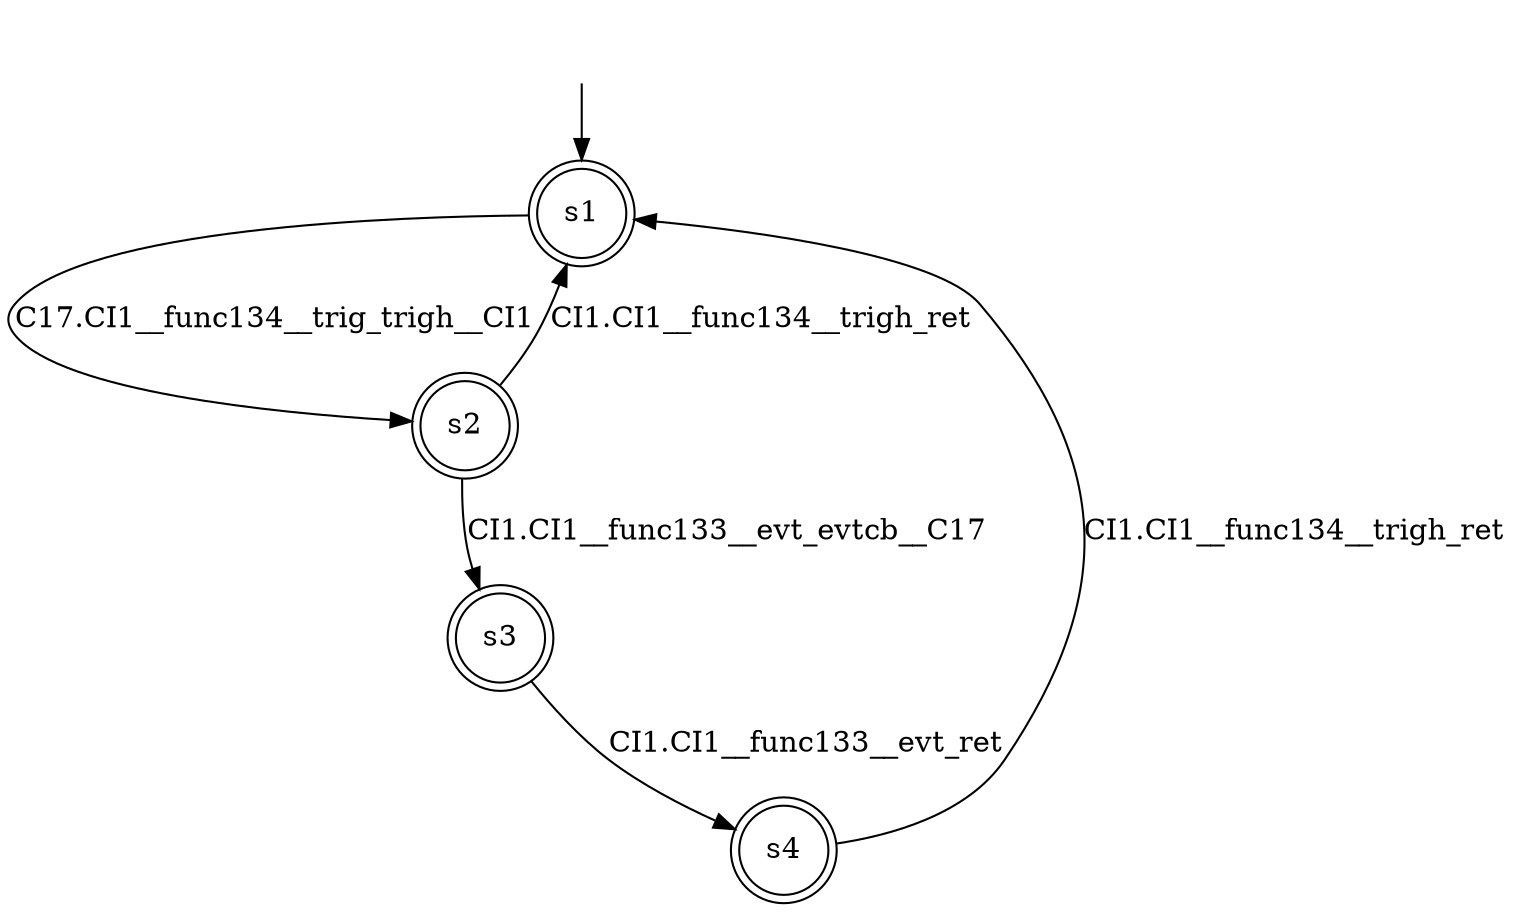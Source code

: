 digraph automaton {
	1 [label=<s1> shape="doublecircle"];
	2 [label=<s2> shape="doublecircle"];
	3 [label=<s3> shape="doublecircle"];
	4 [label=<s4> shape="doublecircle"];
	__init1 [label=<> shape="none"];
	__init1 -> 1;
	1 -> 2 [label=<C17.CI1__func134__trig_trigh__CI1> id="1-0-2"];
	2 -> 3 [label=<CI1.CI1__func133__evt_evtcb__C17> id="2-0-3"];
	2 -> 1 [label=<CI1.CI1__func134__trigh_ret> id="2-1-1"];
	3 -> 4 [label=<CI1.CI1__func133__evt_ret> id="3-0-4"];
	4 -> 1 [label=<CI1.CI1__func134__trigh_ret> id="4-0-1"];
}
